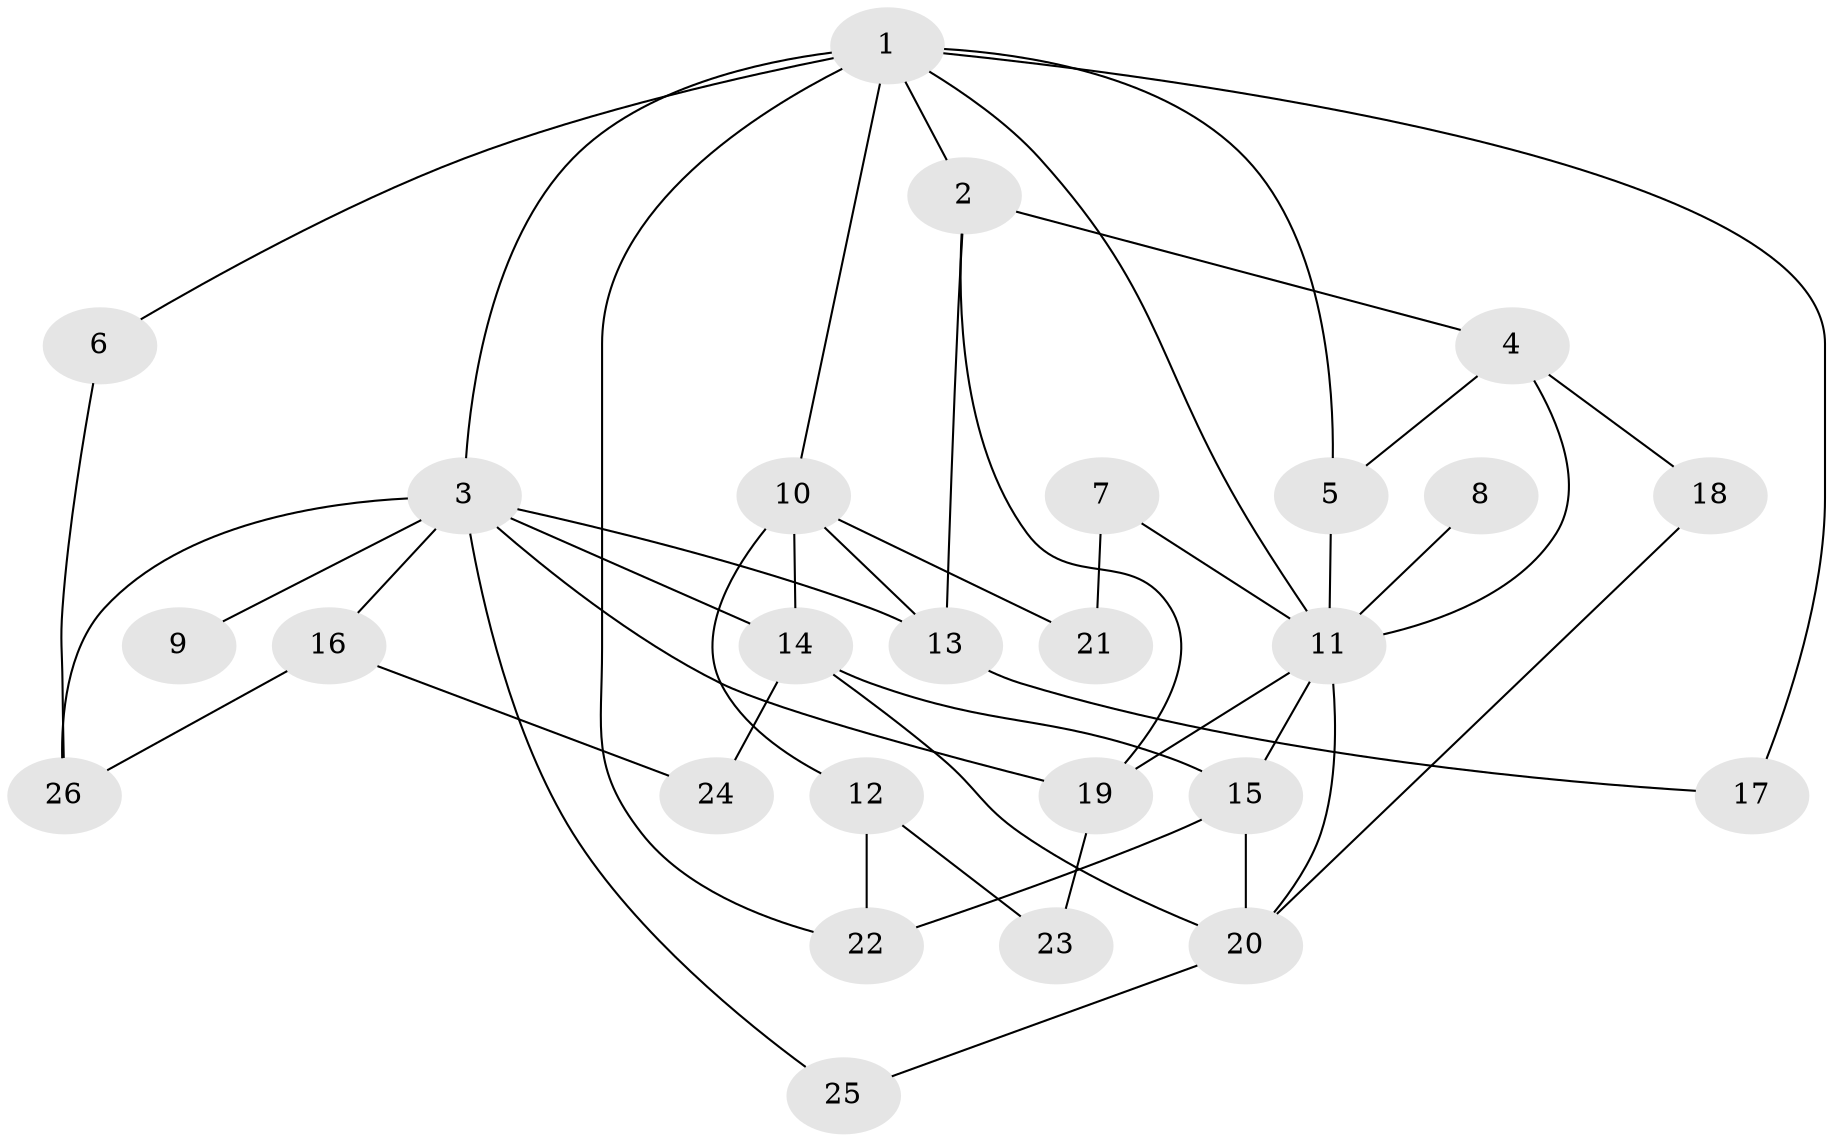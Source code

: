 // original degree distribution, {7: 0.0196078431372549, 8: 0.0196078431372549, 6: 0.0196078431372549, 3: 0.21568627450980393, 4: 0.17647058823529413, 5: 0.0392156862745098, 2: 0.3137254901960784, 1: 0.19607843137254902}
// Generated by graph-tools (version 1.1) at 2025/49/03/09/25 03:49:16]
// undirected, 26 vertices, 46 edges
graph export_dot {
graph [start="1"]
  node [color=gray90,style=filled];
  1;
  2;
  3;
  4;
  5;
  6;
  7;
  8;
  9;
  10;
  11;
  12;
  13;
  14;
  15;
  16;
  17;
  18;
  19;
  20;
  21;
  22;
  23;
  24;
  25;
  26;
  1 -- 2 [weight=1.0];
  1 -- 3 [weight=1.0];
  1 -- 5 [weight=1.0];
  1 -- 6 [weight=1.0];
  1 -- 10 [weight=1.0];
  1 -- 11 [weight=1.0];
  1 -- 17 [weight=1.0];
  1 -- 22 [weight=1.0];
  2 -- 4 [weight=1.0];
  2 -- 13 [weight=1.0];
  2 -- 19 [weight=1.0];
  3 -- 9 [weight=1.0];
  3 -- 13 [weight=1.0];
  3 -- 14 [weight=1.0];
  3 -- 16 [weight=1.0];
  3 -- 19 [weight=1.0];
  3 -- 25 [weight=1.0];
  3 -- 26 [weight=1.0];
  4 -- 5 [weight=1.0];
  4 -- 11 [weight=1.0];
  4 -- 18 [weight=1.0];
  5 -- 11 [weight=1.0];
  6 -- 26 [weight=1.0];
  7 -- 11 [weight=1.0];
  7 -- 21 [weight=1.0];
  8 -- 11 [weight=1.0];
  10 -- 12 [weight=1.0];
  10 -- 13 [weight=1.0];
  10 -- 14 [weight=1.0];
  10 -- 21 [weight=1.0];
  11 -- 15 [weight=1.0];
  11 -- 19 [weight=1.0];
  11 -- 20 [weight=1.0];
  12 -- 22 [weight=1.0];
  12 -- 23 [weight=1.0];
  13 -- 17 [weight=1.0];
  14 -- 15 [weight=1.0];
  14 -- 20 [weight=1.0];
  14 -- 24 [weight=1.0];
  15 -- 20 [weight=1.0];
  15 -- 22 [weight=1.0];
  16 -- 24 [weight=1.0];
  16 -- 26 [weight=1.0];
  18 -- 20 [weight=1.0];
  19 -- 23 [weight=1.0];
  20 -- 25 [weight=1.0];
}
